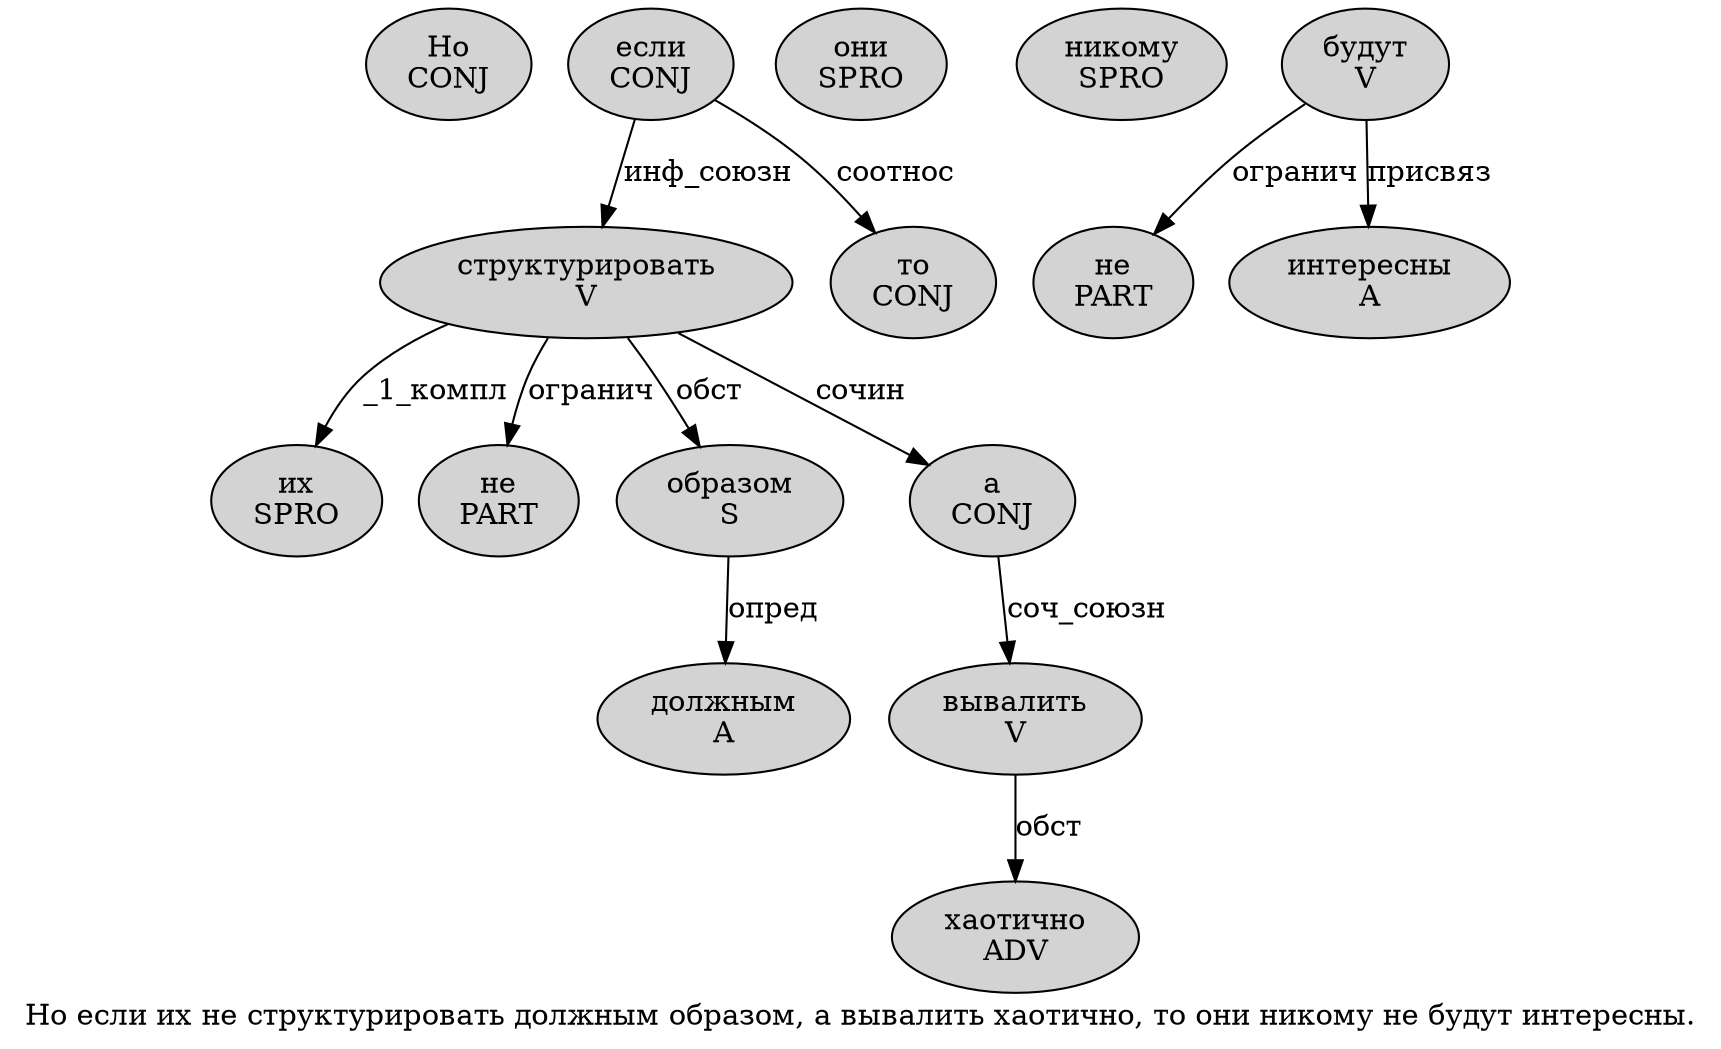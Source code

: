 digraph SENTENCE_2481 {
	graph [label="Но если их не структурировать должным образом, а вывалить хаотично, то они никому не будут интересны."]
	node [style=filled]
		0 [label="Но
CONJ" color="" fillcolor=lightgray penwidth=1 shape=ellipse]
		1 [label="если
CONJ" color="" fillcolor=lightgray penwidth=1 shape=ellipse]
		2 [label="их
SPRO" color="" fillcolor=lightgray penwidth=1 shape=ellipse]
		3 [label="не
PART" color="" fillcolor=lightgray penwidth=1 shape=ellipse]
		4 [label="структурировать
V" color="" fillcolor=lightgray penwidth=1 shape=ellipse]
		5 [label="должным
A" color="" fillcolor=lightgray penwidth=1 shape=ellipse]
		6 [label="образом
S" color="" fillcolor=lightgray penwidth=1 shape=ellipse]
		8 [label="а
CONJ" color="" fillcolor=lightgray penwidth=1 shape=ellipse]
		9 [label="вывалить
V" color="" fillcolor=lightgray penwidth=1 shape=ellipse]
		10 [label="хаотично
ADV" color="" fillcolor=lightgray penwidth=1 shape=ellipse]
		12 [label="то
CONJ" color="" fillcolor=lightgray penwidth=1 shape=ellipse]
		13 [label="они
SPRO" color="" fillcolor=lightgray penwidth=1 shape=ellipse]
		14 [label="никому
SPRO" color="" fillcolor=lightgray penwidth=1 shape=ellipse]
		15 [label="не
PART" color="" fillcolor=lightgray penwidth=1 shape=ellipse]
		16 [label="будут
V" color="" fillcolor=lightgray penwidth=1 shape=ellipse]
		17 [label="интересны
A" color="" fillcolor=lightgray penwidth=1 shape=ellipse]
			8 -> 9 [label="соч_союзн"]
			4 -> 2 [label="_1_компл"]
			4 -> 3 [label="огранич"]
			4 -> 6 [label="обст"]
			4 -> 8 [label="сочин"]
			6 -> 5 [label="опред"]
			1 -> 4 [label="инф_союзн"]
			1 -> 12 [label="соотнос"]
			16 -> 15 [label="огранич"]
			16 -> 17 [label="присвяз"]
			9 -> 10 [label="обст"]
}